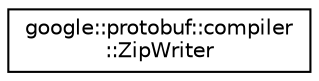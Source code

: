 digraph "类继承关系图"
{
 // LATEX_PDF_SIZE
  edge [fontname="Helvetica",fontsize="10",labelfontname="Helvetica",labelfontsize="10"];
  node [fontname="Helvetica",fontsize="10",shape=record];
  rankdir="LR";
  Node0 [label="google::protobuf::compiler\l::ZipWriter",height=0.2,width=0.4,color="black", fillcolor="white", style="filled",URL="$classgoogle_1_1protobuf_1_1compiler_1_1ZipWriter.html",tooltip=" "];
}

